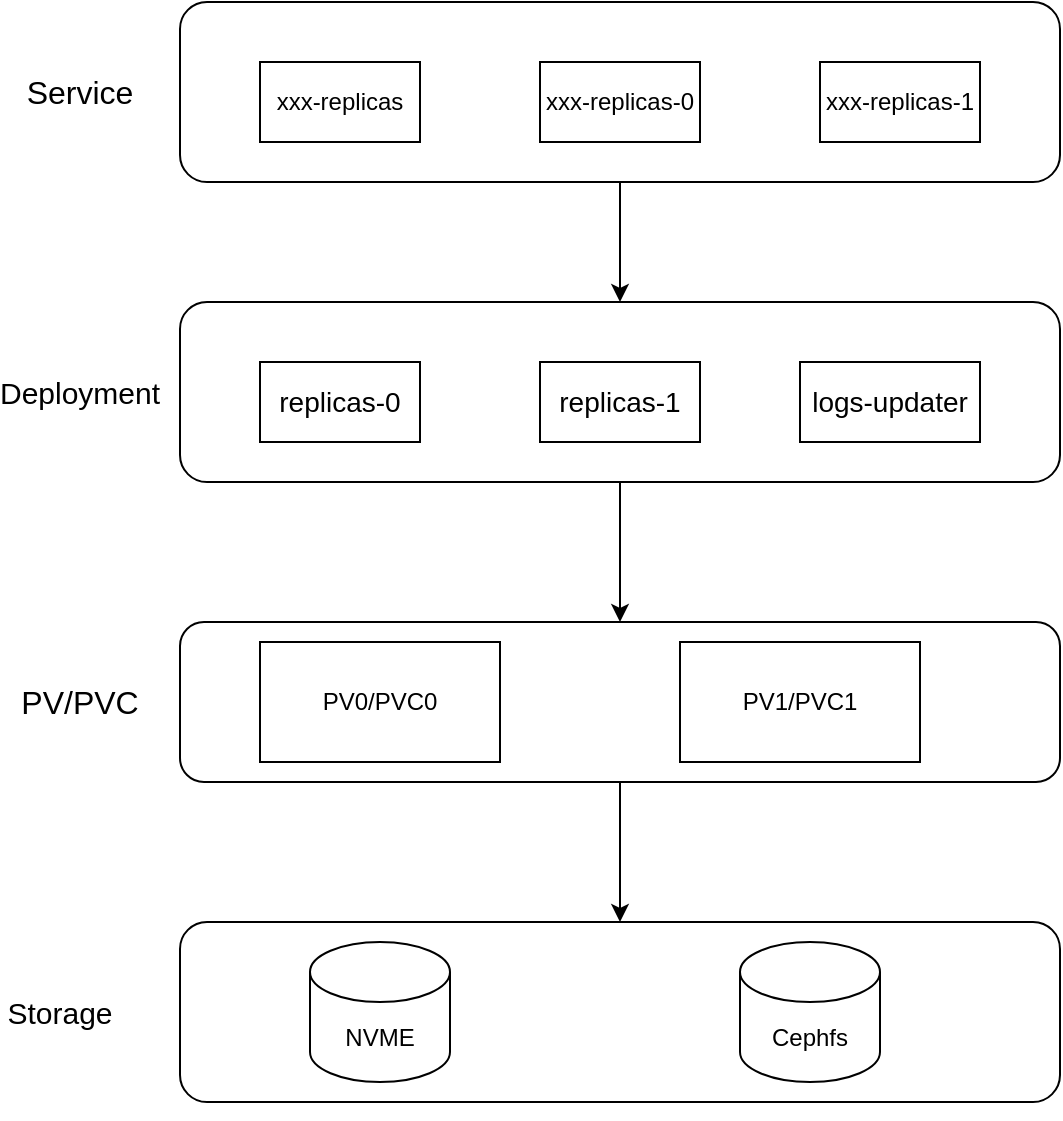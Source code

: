<mxfile version="20.0.4" type="github"><diagram id="VMJvDFsMEbmASKqNWa10" name="Page-1"><mxGraphModel dx="1352" dy="755" grid="1" gridSize="10" guides="1" tooltips="1" connect="1" arrows="1" fold="1" page="1" pageScale="1" pageWidth="850" pageHeight="1100" math="0" shadow="0"><root><mxCell id="0"/><mxCell id="1" parent="0"/><mxCell id="AEmM7tQwxjmUl63KFpyj-18" value="" style="rounded=1;whiteSpace=wrap;html=1;" vertex="1" parent="1"><mxGeometry x="200" y="580" width="440" height="90" as="geometry"/></mxCell><mxCell id="AEmM7tQwxjmUl63KFpyj-19" value="NVME" style="shape=cylinder3;whiteSpace=wrap;html=1;boundedLbl=1;backgroundOutline=1;size=15;" vertex="1" parent="1"><mxGeometry x="265" y="590" width="70" height="70" as="geometry"/></mxCell><mxCell id="AEmM7tQwxjmUl63KFpyj-32" value="" style="edgeStyle=orthogonalEdgeStyle;rounded=0;orthogonalLoop=1;jettySize=auto;html=1;" edge="1" parent="1" source="AEmM7tQwxjmUl63KFpyj-22" target="AEmM7tQwxjmUl63KFpyj-18"><mxGeometry relative="1" as="geometry"/></mxCell><mxCell id="AEmM7tQwxjmUl63KFpyj-22" value="" style="rounded=1;whiteSpace=wrap;html=1;" vertex="1" parent="1"><mxGeometry x="200" y="430" width="440" height="80" as="geometry"/></mxCell><mxCell id="AEmM7tQwxjmUl63KFpyj-23" value="PV0/PVC0" style="rounded=0;whiteSpace=wrap;html=1;" vertex="1" parent="1"><mxGeometry x="240" y="440" width="120" height="60" as="geometry"/></mxCell><mxCell id="AEmM7tQwxjmUl63KFpyj-24" value="PV1/PVC1" style="rounded=0;whiteSpace=wrap;html=1;" vertex="1" parent="1"><mxGeometry x="450" y="440" width="120" height="60" as="geometry"/></mxCell><mxCell id="AEmM7tQwxjmUl63KFpyj-33" style="edgeStyle=orthogonalEdgeStyle;rounded=0;orthogonalLoop=1;jettySize=auto;html=1;entryX=0.5;entryY=0;entryDx=0;entryDy=0;" edge="1" parent="1" source="AEmM7tQwxjmUl63KFpyj-25" target="AEmM7tQwxjmUl63KFpyj-22"><mxGeometry relative="1" as="geometry"/></mxCell><mxCell id="AEmM7tQwxjmUl63KFpyj-25" value="" style="rounded=1;whiteSpace=wrap;html=1;" vertex="1" parent="1"><mxGeometry x="200" y="270" width="440" height="90" as="geometry"/></mxCell><mxCell id="AEmM7tQwxjmUl63KFpyj-26" value="&lt;font style=&quot;font-size: 14px;&quot;&gt;replicas-0&lt;/font&gt;" style="rounded=0;whiteSpace=wrap;html=1;" vertex="1" parent="1"><mxGeometry x="240" y="300" width="80" height="40" as="geometry"/></mxCell><mxCell id="AEmM7tQwxjmUl63KFpyj-27" value="&lt;font style=&quot;font-size: 14px;&quot;&gt;replicas-1&lt;/font&gt;" style="rounded=0;whiteSpace=wrap;html=1;" vertex="1" parent="1"><mxGeometry x="380" y="300" width="80" height="40" as="geometry"/></mxCell><mxCell id="AEmM7tQwxjmUl63KFpyj-28" value="&lt;font style=&quot;font-size: 14px;&quot;&gt;logs-updater&lt;/font&gt;" style="rounded=0;whiteSpace=wrap;html=1;" vertex="1" parent="1"><mxGeometry x="510" y="300" width="90" height="40" as="geometry"/></mxCell><mxCell id="AEmM7tQwxjmUl63KFpyj-29" style="edgeStyle=orthogonalEdgeStyle;rounded=0;orthogonalLoop=1;jettySize=auto;html=1;exitX=0.5;exitY=1;exitDx=0;exitDy=0;" edge="1" parent="1" source="AEmM7tQwxjmUl63KFpyj-18" target="AEmM7tQwxjmUl63KFpyj-18"><mxGeometry relative="1" as="geometry"/></mxCell><mxCell id="AEmM7tQwxjmUl63KFpyj-31" value="Cephfs" style="shape=cylinder3;whiteSpace=wrap;html=1;boundedLbl=1;backgroundOutline=1;size=15;" vertex="1" parent="1"><mxGeometry x="480" y="590" width="70" height="70" as="geometry"/></mxCell><mxCell id="AEmM7tQwxjmUl63KFpyj-34" value="&lt;font style=&quot;font-size: 15px;&quot;&gt;Storage&lt;/font&gt;" style="text;html=1;strokeColor=none;fillColor=none;align=center;verticalAlign=middle;whiteSpace=wrap;rounded=0;" vertex="1" parent="1"><mxGeometry x="110" y="610" width="60" height="30" as="geometry"/></mxCell><mxCell id="AEmM7tQwxjmUl63KFpyj-35" value="&lt;font style=&quot;font-size: 16px;&quot;&gt;PV/PVC&lt;/font&gt;" style="text;html=1;strokeColor=none;fillColor=none;align=center;verticalAlign=middle;whiteSpace=wrap;rounded=0;" vertex="1" parent="1"><mxGeometry x="120" y="455" width="60" height="30" as="geometry"/></mxCell><mxCell id="AEmM7tQwxjmUl63KFpyj-36" value="&lt;font style=&quot;font-size: 15px;&quot;&gt;Deployment&lt;/font&gt;" style="text;html=1;strokeColor=none;fillColor=none;align=center;verticalAlign=middle;whiteSpace=wrap;rounded=0;" vertex="1" parent="1"><mxGeometry x="110" y="300" width="80" height="30" as="geometry"/></mxCell><mxCell id="AEmM7tQwxjmUl63KFpyj-43" style="edgeStyle=orthogonalEdgeStyle;rounded=0;orthogonalLoop=1;jettySize=auto;html=1;exitX=0.5;exitY=1;exitDx=0;exitDy=0;entryX=0.5;entryY=0;entryDx=0;entryDy=0;fontSize=15;" edge="1" parent="1" source="AEmM7tQwxjmUl63KFpyj-38" target="AEmM7tQwxjmUl63KFpyj-25"><mxGeometry relative="1" as="geometry"/></mxCell><mxCell id="AEmM7tQwxjmUl63KFpyj-38" value="" style="rounded=1;whiteSpace=wrap;html=1;" vertex="1" parent="1"><mxGeometry x="200" y="120" width="440" height="90" as="geometry"/></mxCell><mxCell id="AEmM7tQwxjmUl63KFpyj-39" value="xxx-replicas" style="rounded=0;whiteSpace=wrap;html=1;" vertex="1" parent="1"><mxGeometry x="240" y="150" width="80" height="40" as="geometry"/></mxCell><mxCell id="AEmM7tQwxjmUl63KFpyj-40" value="xxx-replicas-0" style="rounded=0;whiteSpace=wrap;html=1;" vertex="1" parent="1"><mxGeometry x="380" y="150" width="80" height="40" as="geometry"/></mxCell><mxCell id="AEmM7tQwxjmUl63KFpyj-41" value="xxx-replicas-1" style="rounded=0;whiteSpace=wrap;html=1;" vertex="1" parent="1"><mxGeometry x="520" y="150" width="80" height="40" as="geometry"/></mxCell><mxCell id="AEmM7tQwxjmUl63KFpyj-42" value="&lt;font style=&quot;font-size: 16px;&quot;&gt;Service&lt;/font&gt;" style="text;html=1;strokeColor=none;fillColor=none;align=center;verticalAlign=middle;whiteSpace=wrap;rounded=0;" vertex="1" parent="1"><mxGeometry x="110" y="150" width="80" height="30" as="geometry"/></mxCell></root></mxGraphModel></diagram></mxfile>